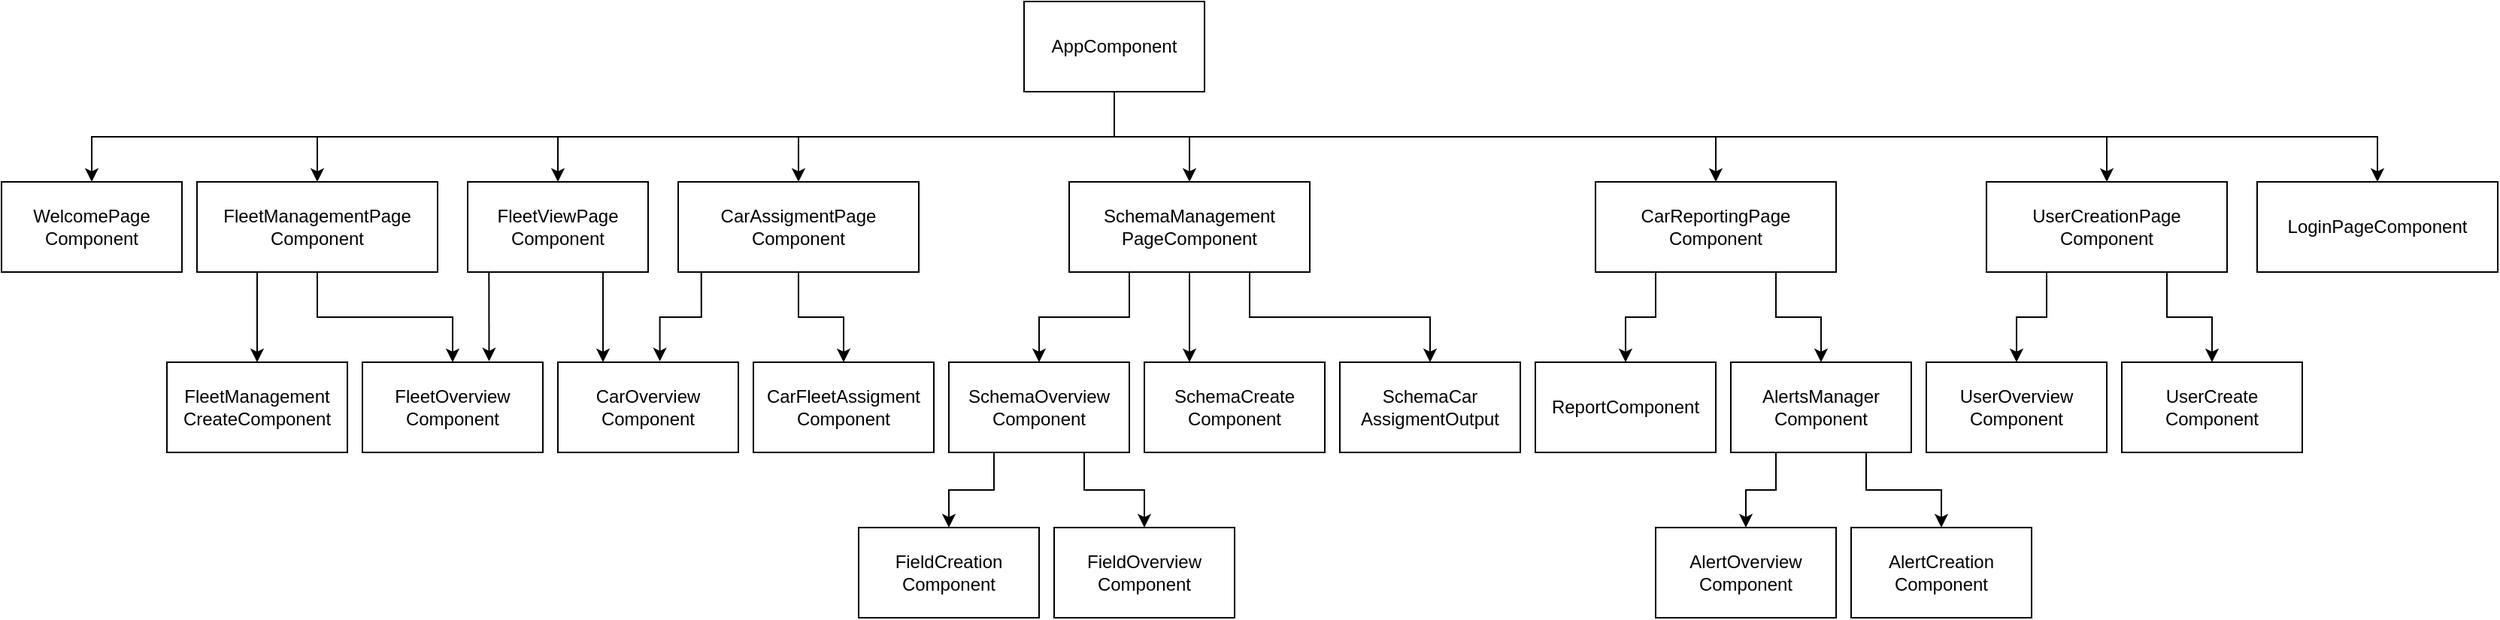 <mxfile version="22.1.4" type="device">
  <diagram name="Page-1" id="K4SMXU_MNX4Jthn5KgSA">
    <mxGraphModel dx="2100" dy="1116" grid="1" gridSize="10" guides="1" tooltips="1" connect="1" arrows="1" fold="1" page="1" pageScale="1" pageWidth="850" pageHeight="1100" math="0" shadow="0">
      <root>
        <mxCell id="0" />
        <mxCell id="1" parent="0" />
        <mxCell id="XualJJ2A45THliXMUd8w-12" style="edgeStyle=orthogonalEdgeStyle;rounded=0;orthogonalLoop=1;jettySize=auto;html=1;exitX=0.5;exitY=1;exitDx=0;exitDy=0;entryX=0.5;entryY=0;entryDx=0;entryDy=0;" edge="1" parent="1" source="XualJJ2A45THliXMUd8w-1" target="XualJJ2A45THliXMUd8w-2">
          <mxGeometry relative="1" as="geometry" />
        </mxCell>
        <mxCell id="XualJJ2A45THliXMUd8w-13" style="edgeStyle=orthogonalEdgeStyle;rounded=0;orthogonalLoop=1;jettySize=auto;html=1;exitX=0.5;exitY=1;exitDx=0;exitDy=0;entryX=0.5;entryY=0;entryDx=0;entryDy=0;" edge="1" parent="1" source="XualJJ2A45THliXMUd8w-1" target="XualJJ2A45THliXMUd8w-3">
          <mxGeometry relative="1" as="geometry" />
        </mxCell>
        <mxCell id="XualJJ2A45THliXMUd8w-14" style="edgeStyle=orthogonalEdgeStyle;rounded=0;orthogonalLoop=1;jettySize=auto;html=1;exitX=0.5;exitY=1;exitDx=0;exitDy=0;" edge="1" parent="1" source="XualJJ2A45THliXMUd8w-1" target="XualJJ2A45THliXMUd8w-11">
          <mxGeometry relative="1" as="geometry" />
        </mxCell>
        <mxCell id="XualJJ2A45THliXMUd8w-15" style="edgeStyle=orthogonalEdgeStyle;rounded=0;orthogonalLoop=1;jettySize=auto;html=1;exitX=0.5;exitY=1;exitDx=0;exitDy=0;entryX=0.5;entryY=0;entryDx=0;entryDy=0;" edge="1" parent="1" source="XualJJ2A45THliXMUd8w-1" target="XualJJ2A45THliXMUd8w-4">
          <mxGeometry relative="1" as="geometry" />
        </mxCell>
        <mxCell id="XualJJ2A45THliXMUd8w-16" style="edgeStyle=orthogonalEdgeStyle;rounded=0;orthogonalLoop=1;jettySize=auto;html=1;exitX=0.5;exitY=1;exitDx=0;exitDy=0;entryX=0.5;entryY=0;entryDx=0;entryDy=0;" edge="1" parent="1" source="XualJJ2A45THliXMUd8w-1" target="XualJJ2A45THliXMUd8w-5">
          <mxGeometry relative="1" as="geometry" />
        </mxCell>
        <mxCell id="XualJJ2A45THliXMUd8w-17" style="edgeStyle=orthogonalEdgeStyle;rounded=0;orthogonalLoop=1;jettySize=auto;html=1;exitX=0.5;exitY=1;exitDx=0;exitDy=0;entryX=0.5;entryY=0;entryDx=0;entryDy=0;" edge="1" parent="1" source="XualJJ2A45THliXMUd8w-1" target="XualJJ2A45THliXMUd8w-6">
          <mxGeometry relative="1" as="geometry" />
        </mxCell>
        <mxCell id="XualJJ2A45THliXMUd8w-18" style="edgeStyle=orthogonalEdgeStyle;rounded=0;orthogonalLoop=1;jettySize=auto;html=1;exitX=0.5;exitY=1;exitDx=0;exitDy=0;entryX=0.5;entryY=0;entryDx=0;entryDy=0;" edge="1" parent="1" source="XualJJ2A45THliXMUd8w-1" target="XualJJ2A45THliXMUd8w-8">
          <mxGeometry relative="1" as="geometry" />
        </mxCell>
        <mxCell id="XualJJ2A45THliXMUd8w-19" style="edgeStyle=orthogonalEdgeStyle;rounded=0;orthogonalLoop=1;jettySize=auto;html=1;exitX=0.5;exitY=1;exitDx=0;exitDy=0;entryX=0.5;entryY=0;entryDx=0;entryDy=0;" edge="1" parent="1" source="XualJJ2A45THliXMUd8w-1" target="XualJJ2A45THliXMUd8w-9">
          <mxGeometry relative="1" as="geometry" />
        </mxCell>
        <mxCell id="XualJJ2A45THliXMUd8w-1" value="AppComponent" style="rounded=0;whiteSpace=wrap;html=1;" vertex="1" parent="1">
          <mxGeometry x="720" y="80" width="120" height="60" as="geometry" />
        </mxCell>
        <mxCell id="XualJJ2A45THliXMUd8w-2" value="WelcomePage&lt;br&gt;Component" style="rounded=0;whiteSpace=wrap;html=1;" vertex="1" parent="1">
          <mxGeometry x="40" y="200" width="120" height="60" as="geometry" />
        </mxCell>
        <mxCell id="XualJJ2A45THliXMUd8w-23" style="edgeStyle=orthogonalEdgeStyle;rounded=0;orthogonalLoop=1;jettySize=auto;html=1;exitX=0.5;exitY=1;exitDx=0;exitDy=0;" edge="1" parent="1" source="XualJJ2A45THliXMUd8w-3" target="XualJJ2A45THliXMUd8w-20">
          <mxGeometry relative="1" as="geometry" />
        </mxCell>
        <mxCell id="XualJJ2A45THliXMUd8w-31" style="edgeStyle=orthogonalEdgeStyle;rounded=0;orthogonalLoop=1;jettySize=auto;html=1;exitX=0.25;exitY=1;exitDx=0;exitDy=0;entryX=0.5;entryY=0;entryDx=0;entryDy=0;" edge="1" parent="1" source="XualJJ2A45THliXMUd8w-3" target="XualJJ2A45THliXMUd8w-26">
          <mxGeometry relative="1" as="geometry" />
        </mxCell>
        <mxCell id="XualJJ2A45THliXMUd8w-3" value="FleetManagementPage&lt;br&gt;Component" style="rounded=0;whiteSpace=wrap;html=1;" vertex="1" parent="1">
          <mxGeometry x="170" y="200" width="160" height="60" as="geometry" />
        </mxCell>
        <mxCell id="XualJJ2A45THliXMUd8w-33" style="edgeStyle=orthogonalEdgeStyle;rounded=0;orthogonalLoop=1;jettySize=auto;html=1;exitX=0.096;exitY=0.993;exitDx=0;exitDy=0;entryX=0.565;entryY=-0.01;entryDx=0;entryDy=0;exitPerimeter=0;entryPerimeter=0;" edge="1" parent="1" source="XualJJ2A45THliXMUd8w-4" target="XualJJ2A45THliXMUd8w-22">
          <mxGeometry relative="1" as="geometry" />
        </mxCell>
        <mxCell id="XualJJ2A45THliXMUd8w-35" style="edgeStyle=orthogonalEdgeStyle;rounded=0;orthogonalLoop=1;jettySize=auto;html=1;exitX=0.5;exitY=1;exitDx=0;exitDy=0;entryX=0.5;entryY=0;entryDx=0;entryDy=0;" edge="1" parent="1" source="XualJJ2A45THliXMUd8w-4" target="XualJJ2A45THliXMUd8w-34">
          <mxGeometry relative="1" as="geometry" />
        </mxCell>
        <mxCell id="XualJJ2A45THliXMUd8w-4" value="CarAssigmentPage&lt;br&gt;Component" style="rounded=0;whiteSpace=wrap;html=1;" vertex="1" parent="1">
          <mxGeometry x="490" y="200" width="160" height="60" as="geometry" />
        </mxCell>
        <mxCell id="XualJJ2A45THliXMUd8w-37" style="edgeStyle=orthogonalEdgeStyle;rounded=0;orthogonalLoop=1;jettySize=auto;html=1;exitX=0.25;exitY=1;exitDx=0;exitDy=0;entryX=0.5;entryY=0;entryDx=0;entryDy=0;" edge="1" parent="1" source="XualJJ2A45THliXMUd8w-5" target="XualJJ2A45THliXMUd8w-36">
          <mxGeometry relative="1" as="geometry" />
        </mxCell>
        <mxCell id="XualJJ2A45THliXMUd8w-39" style="edgeStyle=orthogonalEdgeStyle;rounded=0;orthogonalLoop=1;jettySize=auto;html=1;exitX=0.5;exitY=1;exitDx=0;exitDy=0;entryX=0.25;entryY=0;entryDx=0;entryDy=0;" edge="1" parent="1" source="XualJJ2A45THliXMUd8w-5" target="XualJJ2A45THliXMUd8w-38">
          <mxGeometry relative="1" as="geometry" />
        </mxCell>
        <mxCell id="XualJJ2A45THliXMUd8w-42" style="edgeStyle=orthogonalEdgeStyle;rounded=0;orthogonalLoop=1;jettySize=auto;html=1;exitX=0.75;exitY=1;exitDx=0;exitDy=0;entryX=0.5;entryY=0;entryDx=0;entryDy=0;" edge="1" parent="1" source="XualJJ2A45THliXMUd8w-5" target="XualJJ2A45THliXMUd8w-40">
          <mxGeometry relative="1" as="geometry" />
        </mxCell>
        <mxCell id="XualJJ2A45THliXMUd8w-5" value="SchemaManagement&lt;br&gt;PageComponent" style="rounded=0;whiteSpace=wrap;html=1;" vertex="1" parent="1">
          <mxGeometry x="750" y="200" width="160" height="60" as="geometry" />
        </mxCell>
        <mxCell id="XualJJ2A45THliXMUd8w-51" style="edgeStyle=orthogonalEdgeStyle;rounded=0;orthogonalLoop=1;jettySize=auto;html=1;exitX=0.25;exitY=1;exitDx=0;exitDy=0;" edge="1" parent="1" source="XualJJ2A45THliXMUd8w-6" target="XualJJ2A45THliXMUd8w-49">
          <mxGeometry relative="1" as="geometry" />
        </mxCell>
        <mxCell id="XualJJ2A45THliXMUd8w-52" style="edgeStyle=orthogonalEdgeStyle;rounded=0;orthogonalLoop=1;jettySize=auto;html=1;exitX=0.75;exitY=1;exitDx=0;exitDy=0;entryX=0.5;entryY=0;entryDx=0;entryDy=0;" edge="1" parent="1" source="XualJJ2A45THliXMUd8w-6" target="XualJJ2A45THliXMUd8w-50">
          <mxGeometry relative="1" as="geometry" />
        </mxCell>
        <mxCell id="XualJJ2A45THliXMUd8w-6" value="CarReportingPage&lt;br&gt;Component" style="rounded=0;whiteSpace=wrap;html=1;" vertex="1" parent="1">
          <mxGeometry x="1100" y="200" width="160" height="60" as="geometry" />
        </mxCell>
        <mxCell id="XualJJ2A45THliXMUd8w-59" style="edgeStyle=orthogonalEdgeStyle;rounded=0;orthogonalLoop=1;jettySize=auto;html=1;exitX=0.25;exitY=1;exitDx=0;exitDy=0;" edge="1" parent="1" source="XualJJ2A45THliXMUd8w-8" target="XualJJ2A45THliXMUd8w-57">
          <mxGeometry relative="1" as="geometry" />
        </mxCell>
        <mxCell id="XualJJ2A45THliXMUd8w-60" style="edgeStyle=orthogonalEdgeStyle;rounded=0;orthogonalLoop=1;jettySize=auto;html=1;exitX=0.75;exitY=1;exitDx=0;exitDy=0;entryX=0.5;entryY=0;entryDx=0;entryDy=0;" edge="1" parent="1" source="XualJJ2A45THliXMUd8w-8" target="XualJJ2A45THliXMUd8w-58">
          <mxGeometry relative="1" as="geometry" />
        </mxCell>
        <mxCell id="XualJJ2A45THliXMUd8w-8" value="UserCreationPage&lt;br&gt;Component" style="rounded=0;whiteSpace=wrap;html=1;" vertex="1" parent="1">
          <mxGeometry x="1360" y="200" width="160" height="60" as="geometry" />
        </mxCell>
        <mxCell id="XualJJ2A45THliXMUd8w-9" value="LoginPageComponent" style="rounded=0;whiteSpace=wrap;html=1;" vertex="1" parent="1">
          <mxGeometry x="1540" y="200" width="160" height="60" as="geometry" />
        </mxCell>
        <mxCell id="XualJJ2A45THliXMUd8w-24" style="edgeStyle=orthogonalEdgeStyle;rounded=0;orthogonalLoop=1;jettySize=auto;html=1;exitX=0.118;exitY=0.977;exitDx=0;exitDy=0;entryX=0.702;entryY=-0.01;entryDx=0;entryDy=0;exitPerimeter=0;entryPerimeter=0;" edge="1" parent="1" source="XualJJ2A45THliXMUd8w-11" target="XualJJ2A45THliXMUd8w-20">
          <mxGeometry relative="1" as="geometry" />
        </mxCell>
        <mxCell id="XualJJ2A45THliXMUd8w-30" style="edgeStyle=orthogonalEdgeStyle;rounded=0;orthogonalLoop=1;jettySize=auto;html=1;exitX=0.75;exitY=1;exitDx=0;exitDy=0;entryX=0.25;entryY=0;entryDx=0;entryDy=0;" edge="1" parent="1" source="XualJJ2A45THliXMUd8w-11" target="XualJJ2A45THliXMUd8w-22">
          <mxGeometry relative="1" as="geometry" />
        </mxCell>
        <mxCell id="XualJJ2A45THliXMUd8w-11" value="FleetViewPage&lt;br&gt;Component" style="rounded=0;whiteSpace=wrap;html=1;" vertex="1" parent="1">
          <mxGeometry x="350" y="200" width="120" height="60" as="geometry" />
        </mxCell>
        <mxCell id="XualJJ2A45THliXMUd8w-20" value="FleetOverview&lt;br&gt;Component" style="rounded=0;whiteSpace=wrap;html=1;" vertex="1" parent="1">
          <mxGeometry x="280" y="320" width="120" height="60" as="geometry" />
        </mxCell>
        <mxCell id="XualJJ2A45THliXMUd8w-22" value="CarOverview&lt;br&gt;Component" style="rounded=0;whiteSpace=wrap;html=1;" vertex="1" parent="1">
          <mxGeometry x="410" y="320" width="120" height="60" as="geometry" />
        </mxCell>
        <mxCell id="XualJJ2A45THliXMUd8w-26" value="FleetManagement&lt;br&gt;CreateComponent" style="rounded=0;whiteSpace=wrap;html=1;" vertex="1" parent="1">
          <mxGeometry x="150" y="320" width="120" height="60" as="geometry" />
        </mxCell>
        <mxCell id="XualJJ2A45THliXMUd8w-34" value="CarFleetAssigment&lt;br&gt;Component" style="rounded=0;whiteSpace=wrap;html=1;" vertex="1" parent="1">
          <mxGeometry x="540" y="320" width="120" height="60" as="geometry" />
        </mxCell>
        <mxCell id="XualJJ2A45THliXMUd8w-47" style="edgeStyle=orthogonalEdgeStyle;rounded=0;orthogonalLoop=1;jettySize=auto;html=1;exitX=0.25;exitY=1;exitDx=0;exitDy=0;" edge="1" parent="1" source="XualJJ2A45THliXMUd8w-36" target="XualJJ2A45THliXMUd8w-44">
          <mxGeometry relative="1" as="geometry" />
        </mxCell>
        <mxCell id="XualJJ2A45THliXMUd8w-48" style="edgeStyle=orthogonalEdgeStyle;rounded=0;orthogonalLoop=1;jettySize=auto;html=1;exitX=0.75;exitY=1;exitDx=0;exitDy=0;" edge="1" parent="1" source="XualJJ2A45THliXMUd8w-36" target="XualJJ2A45THliXMUd8w-46">
          <mxGeometry relative="1" as="geometry" />
        </mxCell>
        <mxCell id="XualJJ2A45THliXMUd8w-36" value="SchemaOverview&lt;br&gt;Component" style="rounded=0;whiteSpace=wrap;html=1;" vertex="1" parent="1">
          <mxGeometry x="670" y="320" width="120" height="60" as="geometry" />
        </mxCell>
        <mxCell id="XualJJ2A45THliXMUd8w-38" value="SchemaCreate&lt;br&gt;Component" style="rounded=0;whiteSpace=wrap;html=1;" vertex="1" parent="1">
          <mxGeometry x="800" y="320" width="120" height="60" as="geometry" />
        </mxCell>
        <mxCell id="XualJJ2A45THliXMUd8w-40" value="SchemaCar&lt;br&gt;AssigmentOutput" style="rounded=0;whiteSpace=wrap;html=1;" vertex="1" parent="1">
          <mxGeometry x="930" y="320" width="120" height="60" as="geometry" />
        </mxCell>
        <mxCell id="XualJJ2A45THliXMUd8w-44" value="FieldCreation&lt;br&gt;Component" style="rounded=0;whiteSpace=wrap;html=1;" vertex="1" parent="1">
          <mxGeometry x="610" y="430" width="120" height="60" as="geometry" />
        </mxCell>
        <mxCell id="XualJJ2A45THliXMUd8w-46" value="FieldOverview&lt;br&gt;Component" style="rounded=0;whiteSpace=wrap;html=1;" vertex="1" parent="1">
          <mxGeometry x="740" y="430" width="120" height="60" as="geometry" />
        </mxCell>
        <mxCell id="XualJJ2A45THliXMUd8w-49" value="ReportComponent" style="rounded=0;whiteSpace=wrap;html=1;" vertex="1" parent="1">
          <mxGeometry x="1060" y="320" width="120" height="60" as="geometry" />
        </mxCell>
        <mxCell id="XualJJ2A45THliXMUd8w-55" style="edgeStyle=orthogonalEdgeStyle;rounded=0;orthogonalLoop=1;jettySize=auto;html=1;exitX=0.25;exitY=1;exitDx=0;exitDy=0;entryX=0.5;entryY=0;entryDx=0;entryDy=0;" edge="1" parent="1" source="XualJJ2A45THliXMUd8w-50" target="XualJJ2A45THliXMUd8w-53">
          <mxGeometry relative="1" as="geometry" />
        </mxCell>
        <mxCell id="XualJJ2A45THliXMUd8w-56" style="edgeStyle=orthogonalEdgeStyle;rounded=0;orthogonalLoop=1;jettySize=auto;html=1;exitX=0.75;exitY=1;exitDx=0;exitDy=0;entryX=0.5;entryY=0;entryDx=0;entryDy=0;" edge="1" parent="1" source="XualJJ2A45THliXMUd8w-50" target="XualJJ2A45THliXMUd8w-54">
          <mxGeometry relative="1" as="geometry" />
        </mxCell>
        <mxCell id="XualJJ2A45THliXMUd8w-50" value="AlertsManager&lt;br&gt;Component" style="rounded=0;whiteSpace=wrap;html=1;" vertex="1" parent="1">
          <mxGeometry x="1190" y="320" width="120" height="60" as="geometry" />
        </mxCell>
        <mxCell id="XualJJ2A45THliXMUd8w-53" value="AlertOverview&lt;br&gt;Component" style="rounded=0;whiteSpace=wrap;html=1;" vertex="1" parent="1">
          <mxGeometry x="1140" y="430" width="120" height="60" as="geometry" />
        </mxCell>
        <mxCell id="XualJJ2A45THliXMUd8w-54" value="AlertCreation&lt;br&gt;Component" style="rounded=0;whiteSpace=wrap;html=1;" vertex="1" parent="1">
          <mxGeometry x="1270" y="430" width="120" height="60" as="geometry" />
        </mxCell>
        <mxCell id="XualJJ2A45THliXMUd8w-57" value="UserOverview&lt;br&gt;Component" style="rounded=0;whiteSpace=wrap;html=1;" vertex="1" parent="1">
          <mxGeometry x="1320" y="320" width="120" height="60" as="geometry" />
        </mxCell>
        <mxCell id="XualJJ2A45THliXMUd8w-58" value="UserCreate&lt;br&gt;Component" style="rounded=0;whiteSpace=wrap;html=1;" vertex="1" parent="1">
          <mxGeometry x="1450" y="320" width="120" height="60" as="geometry" />
        </mxCell>
      </root>
    </mxGraphModel>
  </diagram>
</mxfile>
